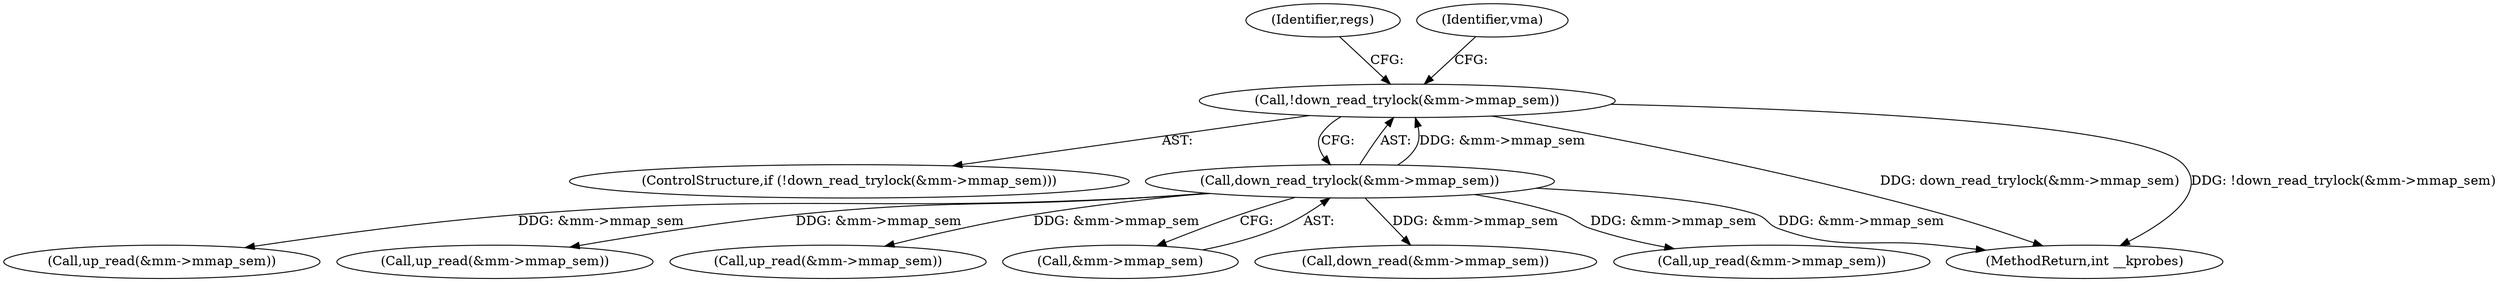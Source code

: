 digraph "0_linux_a8b0ca17b80e92faab46ee7179ba9e99ccb61233_20@API" {
"1000222" [label="(Call,!down_read_trylock(&mm->mmap_sem))"];
"1000223" [label="(Call,down_read_trylock(&mm->mmap_sem))"];
"1000221" [label="(ControlStructure,if (!down_read_trylock(&mm->mmap_sem)))"];
"1000554" [label="(MethodReturn,int __kprobes)"];
"1000463" [label="(Call,up_read(&mm->mmap_sem))"];
"1000233" [label="(Identifier,regs)"];
"1000499" [label="(Call,up_read(&mm->mmap_sem))"];
"1000471" [label="(Call,up_read(&mm->mmap_sem))"];
"1000223" [label="(Call,down_read_trylock(&mm->mmap_sem))"];
"1000246" [label="(Identifier,vma)"];
"1000222" [label="(Call,!down_read_trylock(&mm->mmap_sem))"];
"1000224" [label="(Call,&mm->mmap_sem)"];
"1000240" [label="(Call,down_read(&mm->mmap_sem))"];
"1000514" [label="(Call,up_read(&mm->mmap_sem))"];
"1000222" -> "1000221"  [label="AST: "];
"1000222" -> "1000223"  [label="CFG: "];
"1000223" -> "1000222"  [label="AST: "];
"1000233" -> "1000222"  [label="CFG: "];
"1000246" -> "1000222"  [label="CFG: "];
"1000222" -> "1000554"  [label="DDG: down_read_trylock(&mm->mmap_sem)"];
"1000222" -> "1000554"  [label="DDG: !down_read_trylock(&mm->mmap_sem)"];
"1000223" -> "1000222"  [label="DDG: &mm->mmap_sem"];
"1000223" -> "1000224"  [label="CFG: "];
"1000224" -> "1000223"  [label="AST: "];
"1000223" -> "1000554"  [label="DDG: &mm->mmap_sem"];
"1000223" -> "1000240"  [label="DDG: &mm->mmap_sem"];
"1000223" -> "1000463"  [label="DDG: &mm->mmap_sem"];
"1000223" -> "1000471"  [label="DDG: &mm->mmap_sem"];
"1000223" -> "1000499"  [label="DDG: &mm->mmap_sem"];
"1000223" -> "1000514"  [label="DDG: &mm->mmap_sem"];
}
